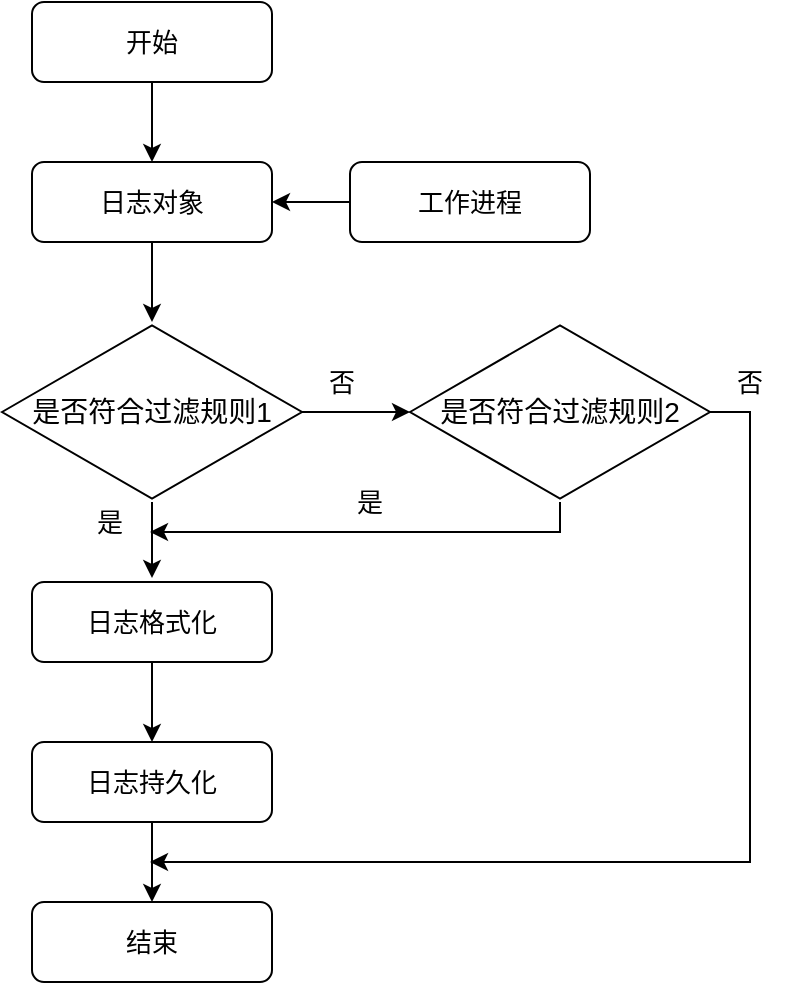 <mxfile version="14.8.0" type="device"><diagram id="C5RBs43oDa-KdzZeNtuy" name="Page-1"><mxGraphModel dx="1108" dy="560" grid="1" gridSize="10" guides="1" tooltips="1" connect="1" arrows="1" fold="1" page="1" pageScale="1" pageWidth="827" pageHeight="1169" math="0" shadow="0"><root><mxCell id="WIyWlLk6GJQsqaUBKTNV-0"/><mxCell id="WIyWlLk6GJQsqaUBKTNV-1" parent="WIyWlLk6GJQsqaUBKTNV-0"/><mxCell id="ASXdP_oLYiRJw0gZnIMa-2" style="edgeStyle=orthogonalEdgeStyle;rounded=0;orthogonalLoop=1;jettySize=auto;html=1;exitX=0.5;exitY=1;exitDx=0;exitDy=0;entryX=0.5;entryY=0;entryDx=0;entryDy=0;" edge="1" parent="WIyWlLk6GJQsqaUBKTNV-1" source="ASXdP_oLYiRJw0gZnIMa-0" target="ASXdP_oLYiRJw0gZnIMa-1"><mxGeometry relative="1" as="geometry"/></mxCell><mxCell id="ASXdP_oLYiRJw0gZnIMa-0" value="开始" style="rounded=1;whiteSpace=wrap;html=1;fontSize=13;glass=0;strokeWidth=1;shadow=0;" vertex="1" parent="WIyWlLk6GJQsqaUBKTNV-1"><mxGeometry x="261" y="40" width="120" height="40" as="geometry"/></mxCell><mxCell id="ASXdP_oLYiRJw0gZnIMa-7" style="edgeStyle=orthogonalEdgeStyle;rounded=0;orthogonalLoop=1;jettySize=auto;html=1;exitX=0.5;exitY=1;exitDx=0;exitDy=0;" edge="1" parent="WIyWlLk6GJQsqaUBKTNV-1" source="ASXdP_oLYiRJw0gZnIMa-1" target="ASXdP_oLYiRJw0gZnIMa-6"><mxGeometry relative="1" as="geometry"/></mxCell><mxCell id="ASXdP_oLYiRJw0gZnIMa-1" value="日志对象" style="rounded=1;whiteSpace=wrap;html=1;fontSize=13;glass=0;strokeWidth=1;shadow=0;" vertex="1" parent="WIyWlLk6GJQsqaUBKTNV-1"><mxGeometry x="261" y="120" width="120" height="40" as="geometry"/></mxCell><mxCell id="ASXdP_oLYiRJw0gZnIMa-4" style="edgeStyle=orthogonalEdgeStyle;rounded=0;orthogonalLoop=1;jettySize=auto;html=1;exitX=0;exitY=0.5;exitDx=0;exitDy=0;entryX=1;entryY=0.5;entryDx=0;entryDy=0;" edge="1" parent="WIyWlLk6GJQsqaUBKTNV-1" source="ASXdP_oLYiRJw0gZnIMa-3" target="ASXdP_oLYiRJw0gZnIMa-1"><mxGeometry relative="1" as="geometry"/></mxCell><mxCell id="ASXdP_oLYiRJw0gZnIMa-3" value="工作进程" style="rounded=1;whiteSpace=wrap;html=1;fontSize=13;glass=0;strokeWidth=1;shadow=0;" vertex="1" parent="WIyWlLk6GJQsqaUBKTNV-1"><mxGeometry x="420" y="120" width="120" height="40" as="geometry"/></mxCell><mxCell id="ASXdP_oLYiRJw0gZnIMa-12" style="edgeStyle=orthogonalEdgeStyle;rounded=0;orthogonalLoop=1;jettySize=auto;html=1;" edge="1" parent="WIyWlLk6GJQsqaUBKTNV-1" source="ASXdP_oLYiRJw0gZnIMa-6"><mxGeometry relative="1" as="geometry"><mxPoint x="321" y="328" as="targetPoint"/></mxGeometry></mxCell><mxCell id="ASXdP_oLYiRJw0gZnIMa-20" style="edgeStyle=orthogonalEdgeStyle;rounded=0;orthogonalLoop=1;jettySize=auto;html=1;entryX=0;entryY=0.5;entryDx=0;entryDy=0;entryPerimeter=0;" edge="1" parent="WIyWlLk6GJQsqaUBKTNV-1" source="ASXdP_oLYiRJw0gZnIMa-6" target="ASXdP_oLYiRJw0gZnIMa-19"><mxGeometry relative="1" as="geometry"/></mxCell><mxCell id="ASXdP_oLYiRJw0gZnIMa-6" value="&lt;font style=&quot;font-size: 14px&quot;&gt;是否符合过滤规则1&lt;/font&gt;" style="html=1;whiteSpace=wrap;aspect=fixed;shape=isoRectangle;" vertex="1" parent="WIyWlLk6GJQsqaUBKTNV-1"><mxGeometry x="246" y="200" width="150" height="90" as="geometry"/></mxCell><mxCell id="ASXdP_oLYiRJw0gZnIMa-17" style="edgeStyle=orthogonalEdgeStyle;rounded=0;orthogonalLoop=1;jettySize=auto;html=1;exitX=0.5;exitY=1;exitDx=0;exitDy=0;entryX=0.5;entryY=0;entryDx=0;entryDy=0;" edge="1" parent="WIyWlLk6GJQsqaUBKTNV-1" source="ASXdP_oLYiRJw0gZnIMa-9" target="ASXdP_oLYiRJw0gZnIMa-10"><mxGeometry relative="1" as="geometry"/></mxCell><mxCell id="ASXdP_oLYiRJw0gZnIMa-9" value="日志格式化" style="rounded=1;whiteSpace=wrap;html=1;fontSize=13;glass=0;strokeWidth=1;shadow=0;" vertex="1" parent="WIyWlLk6GJQsqaUBKTNV-1"><mxGeometry x="261" y="330" width="120" height="40" as="geometry"/></mxCell><mxCell id="ASXdP_oLYiRJw0gZnIMa-18" style="edgeStyle=orthogonalEdgeStyle;rounded=0;orthogonalLoop=1;jettySize=auto;html=1;exitX=0.5;exitY=1;exitDx=0;exitDy=0;entryX=0.5;entryY=0;entryDx=0;entryDy=0;" edge="1" parent="WIyWlLk6GJQsqaUBKTNV-1" source="ASXdP_oLYiRJw0gZnIMa-10" target="ASXdP_oLYiRJw0gZnIMa-11"><mxGeometry relative="1" as="geometry"/></mxCell><mxCell id="ASXdP_oLYiRJw0gZnIMa-10" value="日志持久化" style="rounded=1;whiteSpace=wrap;html=1;fontSize=13;glass=0;strokeWidth=1;shadow=0;" vertex="1" parent="WIyWlLk6GJQsqaUBKTNV-1"><mxGeometry x="261" y="410" width="120" height="40" as="geometry"/></mxCell><mxCell id="ASXdP_oLYiRJw0gZnIMa-11" value="结束" style="rounded=1;whiteSpace=wrap;html=1;fontSize=13;glass=0;strokeWidth=1;shadow=0;" vertex="1" parent="WIyWlLk6GJQsqaUBKTNV-1"><mxGeometry x="261" y="490" width="120" height="40" as="geometry"/></mxCell><mxCell id="ASXdP_oLYiRJw0gZnIMa-13" value="&lt;font style=&quot;font-size: 13px&quot;&gt;是&lt;/font&gt;" style="text;html=1;strokeColor=none;fillColor=none;align=center;verticalAlign=middle;whiteSpace=wrap;rounded=0;" vertex="1" parent="WIyWlLk6GJQsqaUBKTNV-1"><mxGeometry x="280" y="290" width="40" height="20" as="geometry"/></mxCell><mxCell id="ASXdP_oLYiRJw0gZnIMa-21" style="edgeStyle=orthogonalEdgeStyle;rounded=0;orthogonalLoop=1;jettySize=auto;html=1;entryX=1;entryY=0.75;entryDx=0;entryDy=0;" edge="1" parent="WIyWlLk6GJQsqaUBKTNV-1" source="ASXdP_oLYiRJw0gZnIMa-19" target="ASXdP_oLYiRJw0gZnIMa-13"><mxGeometry relative="1" as="geometry"><Array as="points"><mxPoint x="525" y="305"/></Array></mxGeometry></mxCell><mxCell id="ASXdP_oLYiRJw0gZnIMa-27" style="edgeStyle=orthogonalEdgeStyle;rounded=0;orthogonalLoop=1;jettySize=auto;html=1;" edge="1" parent="WIyWlLk6GJQsqaUBKTNV-1" source="ASXdP_oLYiRJw0gZnIMa-19"><mxGeometry relative="1" as="geometry"><mxPoint x="320" y="470" as="targetPoint"/><Array as="points"><mxPoint x="620" y="245"/><mxPoint x="620" y="470"/></Array></mxGeometry></mxCell><mxCell id="ASXdP_oLYiRJw0gZnIMa-19" value="&lt;span style=&quot;font-size: 14px&quot;&gt;是否符合过滤规则2&lt;/span&gt;" style="html=1;whiteSpace=wrap;aspect=fixed;shape=isoRectangle;" vertex="1" parent="WIyWlLk6GJQsqaUBKTNV-1"><mxGeometry x="450" y="200" width="150" height="90" as="geometry"/></mxCell><mxCell id="ASXdP_oLYiRJw0gZnIMa-23" value="&lt;font style=&quot;font-size: 13px&quot;&gt;是&lt;/font&gt;" style="text;html=1;strokeColor=none;fillColor=none;align=center;verticalAlign=middle;whiteSpace=wrap;rounded=0;" vertex="1" parent="WIyWlLk6GJQsqaUBKTNV-1"><mxGeometry x="410" y="280" width="40" height="20" as="geometry"/></mxCell><mxCell id="ASXdP_oLYiRJw0gZnIMa-24" value="&lt;font style=&quot;font-size: 13px&quot;&gt;否&lt;/font&gt;" style="text;html=1;strokeColor=none;fillColor=none;align=center;verticalAlign=middle;whiteSpace=wrap;rounded=0;" vertex="1" parent="WIyWlLk6GJQsqaUBKTNV-1"><mxGeometry x="396" y="220" width="40" height="20" as="geometry"/></mxCell><mxCell id="ASXdP_oLYiRJw0gZnIMa-28" value="&lt;font style=&quot;font-size: 13px&quot;&gt;否&lt;/font&gt;" style="text;html=1;strokeColor=none;fillColor=none;align=center;verticalAlign=middle;whiteSpace=wrap;rounded=0;" vertex="1" parent="WIyWlLk6GJQsqaUBKTNV-1"><mxGeometry x="600" y="220" width="40" height="20" as="geometry"/></mxCell></root></mxGraphModel></diagram></mxfile>